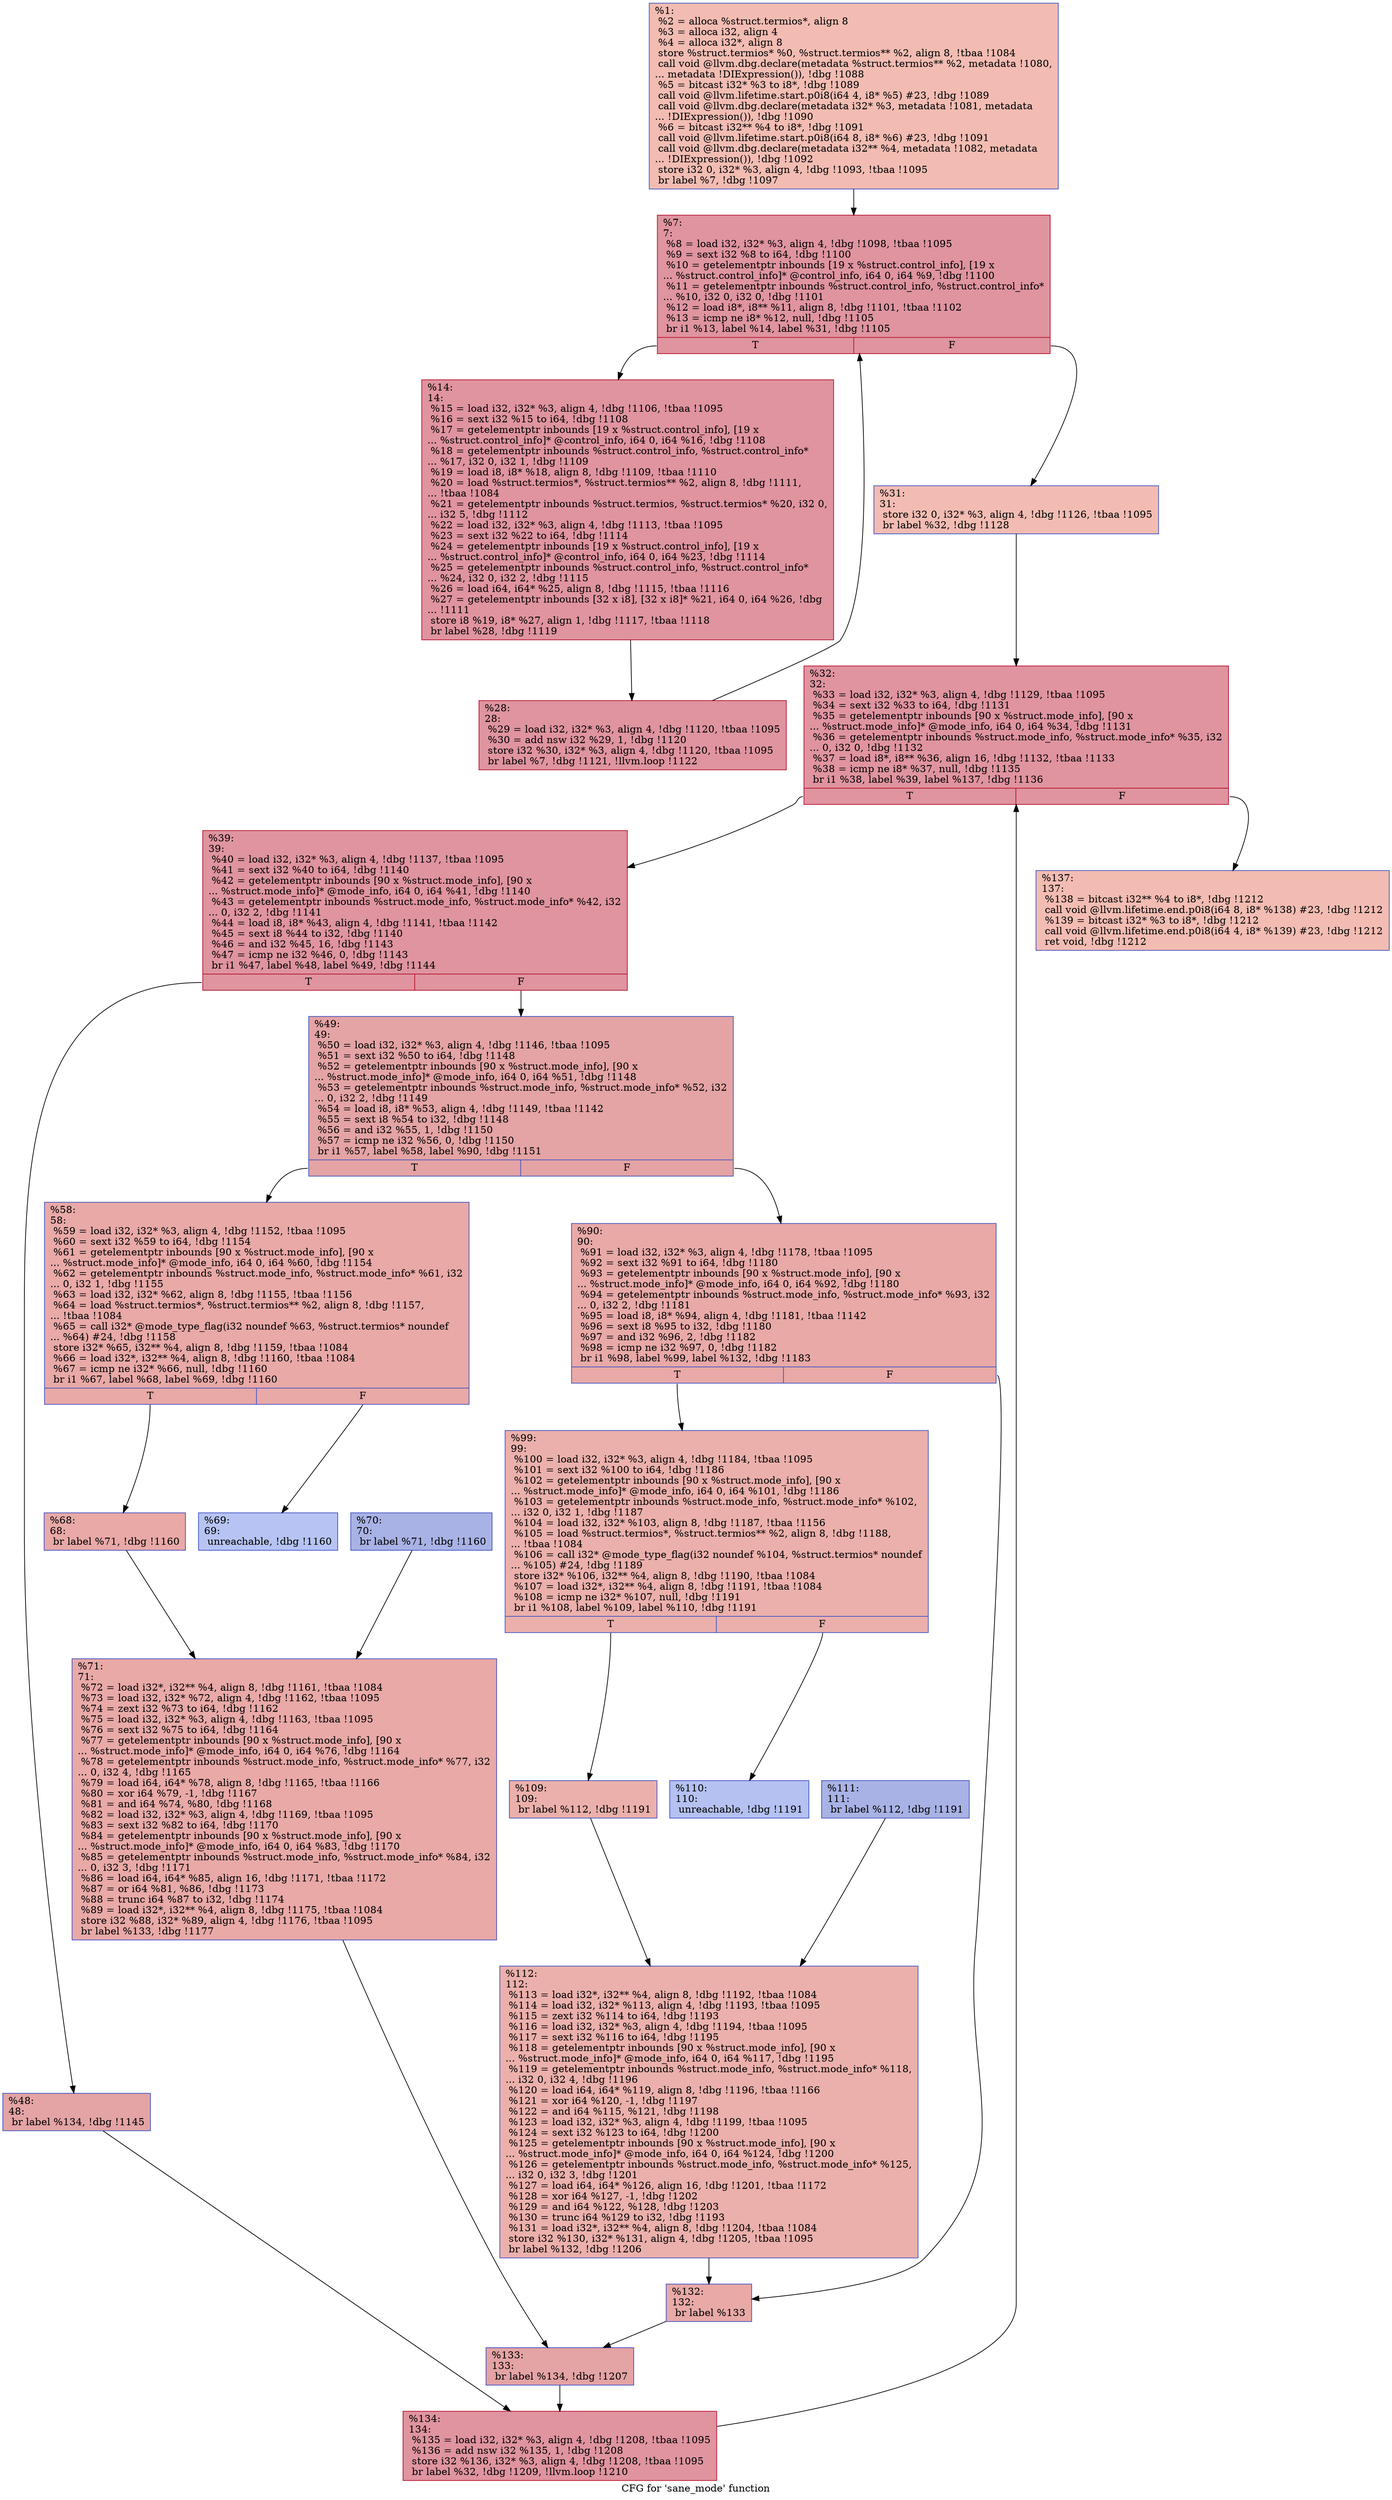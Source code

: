 digraph "CFG for 'sane_mode' function" {
	label="CFG for 'sane_mode' function";

	Node0x16fc670 [shape=record,color="#3d50c3ff", style=filled, fillcolor="#e1675170",label="{%1:\l  %2 = alloca %struct.termios*, align 8\l  %3 = alloca i32, align 4\l  %4 = alloca i32*, align 8\l  store %struct.termios* %0, %struct.termios** %2, align 8, !tbaa !1084\l  call void @llvm.dbg.declare(metadata %struct.termios** %2, metadata !1080,\l... metadata !DIExpression()), !dbg !1088\l  %5 = bitcast i32* %3 to i8*, !dbg !1089\l  call void @llvm.lifetime.start.p0i8(i64 4, i8* %5) #23, !dbg !1089\l  call void @llvm.dbg.declare(metadata i32* %3, metadata !1081, metadata\l... !DIExpression()), !dbg !1090\l  %6 = bitcast i32** %4 to i8*, !dbg !1091\l  call void @llvm.lifetime.start.p0i8(i64 8, i8* %6) #23, !dbg !1091\l  call void @llvm.dbg.declare(metadata i32** %4, metadata !1082, metadata\l... !DIExpression()), !dbg !1092\l  store i32 0, i32* %3, align 4, !dbg !1093, !tbaa !1095\l  br label %7, !dbg !1097\l}"];
	Node0x16fc670 -> Node0x16fcd70;
	Node0x16fcd70 [shape=record,color="#b70d28ff", style=filled, fillcolor="#b70d2870",label="{%7:\l7:                                                \l  %8 = load i32, i32* %3, align 4, !dbg !1098, !tbaa !1095\l  %9 = sext i32 %8 to i64, !dbg !1100\l  %10 = getelementptr inbounds [19 x %struct.control_info], [19 x\l... %struct.control_info]* @control_info, i64 0, i64 %9, !dbg !1100\l  %11 = getelementptr inbounds %struct.control_info, %struct.control_info*\l... %10, i32 0, i32 0, !dbg !1101\l  %12 = load i8*, i8** %11, align 8, !dbg !1101, !tbaa !1102\l  %13 = icmp ne i8* %12, null, !dbg !1105\l  br i1 %13, label %14, label %31, !dbg !1105\l|{<s0>T|<s1>F}}"];
	Node0x16fcd70:s0 -> Node0x16fcdc0;
	Node0x16fcd70:s1 -> Node0x16fce60;
	Node0x16fcdc0 [shape=record,color="#b70d28ff", style=filled, fillcolor="#b70d2870",label="{%14:\l14:                                               \l  %15 = load i32, i32* %3, align 4, !dbg !1106, !tbaa !1095\l  %16 = sext i32 %15 to i64, !dbg !1108\l  %17 = getelementptr inbounds [19 x %struct.control_info], [19 x\l... %struct.control_info]* @control_info, i64 0, i64 %16, !dbg !1108\l  %18 = getelementptr inbounds %struct.control_info, %struct.control_info*\l... %17, i32 0, i32 1, !dbg !1109\l  %19 = load i8, i8* %18, align 8, !dbg !1109, !tbaa !1110\l  %20 = load %struct.termios*, %struct.termios** %2, align 8, !dbg !1111,\l... !tbaa !1084\l  %21 = getelementptr inbounds %struct.termios, %struct.termios* %20, i32 0,\l... i32 5, !dbg !1112\l  %22 = load i32, i32* %3, align 4, !dbg !1113, !tbaa !1095\l  %23 = sext i32 %22 to i64, !dbg !1114\l  %24 = getelementptr inbounds [19 x %struct.control_info], [19 x\l... %struct.control_info]* @control_info, i64 0, i64 %23, !dbg !1114\l  %25 = getelementptr inbounds %struct.control_info, %struct.control_info*\l... %24, i32 0, i32 2, !dbg !1115\l  %26 = load i64, i64* %25, align 8, !dbg !1115, !tbaa !1116\l  %27 = getelementptr inbounds [32 x i8], [32 x i8]* %21, i64 0, i64 %26, !dbg\l... !1111\l  store i8 %19, i8* %27, align 1, !dbg !1117, !tbaa !1118\l  br label %28, !dbg !1119\l}"];
	Node0x16fcdc0 -> Node0x16fce10;
	Node0x16fce10 [shape=record,color="#b70d28ff", style=filled, fillcolor="#b70d2870",label="{%28:\l28:                                               \l  %29 = load i32, i32* %3, align 4, !dbg !1120, !tbaa !1095\l  %30 = add nsw i32 %29, 1, !dbg !1120\l  store i32 %30, i32* %3, align 4, !dbg !1120, !tbaa !1095\l  br label %7, !dbg !1121, !llvm.loop !1122\l}"];
	Node0x16fce10 -> Node0x16fcd70;
	Node0x16fce60 [shape=record,color="#3d50c3ff", style=filled, fillcolor="#e1675170",label="{%31:\l31:                                               \l  store i32 0, i32* %3, align 4, !dbg !1126, !tbaa !1095\l  br label %32, !dbg !1128\l}"];
	Node0x16fce60 -> Node0x16fceb0;
	Node0x16fceb0 [shape=record,color="#b70d28ff", style=filled, fillcolor="#b70d2870",label="{%32:\l32:                                               \l  %33 = load i32, i32* %3, align 4, !dbg !1129, !tbaa !1095\l  %34 = sext i32 %33 to i64, !dbg !1131\l  %35 = getelementptr inbounds [90 x %struct.mode_info], [90 x\l... %struct.mode_info]* @mode_info, i64 0, i64 %34, !dbg !1131\l  %36 = getelementptr inbounds %struct.mode_info, %struct.mode_info* %35, i32\l... 0, i32 0, !dbg !1132\l  %37 = load i8*, i8** %36, align 16, !dbg !1132, !tbaa !1133\l  %38 = icmp ne i8* %37, null, !dbg !1135\l  br i1 %38, label %39, label %137, !dbg !1136\l|{<s0>T|<s1>F}}"];
	Node0x16fceb0:s0 -> Node0x16fcf00;
	Node0x16fceb0:s1 -> Node0x16fd450;
	Node0x16fcf00 [shape=record,color="#b70d28ff", style=filled, fillcolor="#b70d2870",label="{%39:\l39:                                               \l  %40 = load i32, i32* %3, align 4, !dbg !1137, !tbaa !1095\l  %41 = sext i32 %40 to i64, !dbg !1140\l  %42 = getelementptr inbounds [90 x %struct.mode_info], [90 x\l... %struct.mode_info]* @mode_info, i64 0, i64 %41, !dbg !1140\l  %43 = getelementptr inbounds %struct.mode_info, %struct.mode_info* %42, i32\l... 0, i32 2, !dbg !1141\l  %44 = load i8, i8* %43, align 4, !dbg !1141, !tbaa !1142\l  %45 = sext i8 %44 to i32, !dbg !1140\l  %46 = and i32 %45, 16, !dbg !1143\l  %47 = icmp ne i32 %46, 0, !dbg !1143\l  br i1 %47, label %48, label %49, !dbg !1144\l|{<s0>T|<s1>F}}"];
	Node0x16fcf00:s0 -> Node0x16fcf50;
	Node0x16fcf00:s1 -> Node0x16fcfa0;
	Node0x16fcf50 [shape=record,color="#3d50c3ff", style=filled, fillcolor="#c32e3170",label="{%48:\l48:                                               \l  br label %134, !dbg !1145\l}"];
	Node0x16fcf50 -> Node0x16fd400;
	Node0x16fcfa0 [shape=record,color="#3d50c3ff", style=filled, fillcolor="#c32e3170",label="{%49:\l49:                                               \l  %50 = load i32, i32* %3, align 4, !dbg !1146, !tbaa !1095\l  %51 = sext i32 %50 to i64, !dbg !1148\l  %52 = getelementptr inbounds [90 x %struct.mode_info], [90 x\l... %struct.mode_info]* @mode_info, i64 0, i64 %51, !dbg !1148\l  %53 = getelementptr inbounds %struct.mode_info, %struct.mode_info* %52, i32\l... 0, i32 2, !dbg !1149\l  %54 = load i8, i8* %53, align 4, !dbg !1149, !tbaa !1142\l  %55 = sext i8 %54 to i32, !dbg !1148\l  %56 = and i32 %55, 1, !dbg !1150\l  %57 = icmp ne i32 %56, 0, !dbg !1150\l  br i1 %57, label %58, label %90, !dbg !1151\l|{<s0>T|<s1>F}}"];
	Node0x16fcfa0:s0 -> Node0x16fcff0;
	Node0x16fcfa0:s1 -> Node0x16fd180;
	Node0x16fcff0 [shape=record,color="#3d50c3ff", style=filled, fillcolor="#ca3b3770",label="{%58:\l58:                                               \l  %59 = load i32, i32* %3, align 4, !dbg !1152, !tbaa !1095\l  %60 = sext i32 %59 to i64, !dbg !1154\l  %61 = getelementptr inbounds [90 x %struct.mode_info], [90 x\l... %struct.mode_info]* @mode_info, i64 0, i64 %60, !dbg !1154\l  %62 = getelementptr inbounds %struct.mode_info, %struct.mode_info* %61, i32\l... 0, i32 1, !dbg !1155\l  %63 = load i32, i32* %62, align 8, !dbg !1155, !tbaa !1156\l  %64 = load %struct.termios*, %struct.termios** %2, align 8, !dbg !1157,\l... !tbaa !1084\l  %65 = call i32* @mode_type_flag(i32 noundef %63, %struct.termios* noundef\l... %64) #24, !dbg !1158\l  store i32* %65, i32** %4, align 8, !dbg !1159, !tbaa !1084\l  %66 = load i32*, i32** %4, align 8, !dbg !1160, !tbaa !1084\l  %67 = icmp ne i32* %66, null, !dbg !1160\l  br i1 %67, label %68, label %69, !dbg !1160\l|{<s0>T|<s1>F}}"];
	Node0x16fcff0:s0 -> Node0x16fd040;
	Node0x16fcff0:s1 -> Node0x16fd090;
	Node0x16fd040 [shape=record,color="#3d50c3ff", style=filled, fillcolor="#ca3b3770",label="{%68:\l68:                                               \l  br label %71, !dbg !1160\l}"];
	Node0x16fd040 -> Node0x16fd130;
	Node0x16fd090 [shape=record,color="#3d50c3ff", style=filled, fillcolor="#5b7ae570",label="{%69:\l69:                                               \l  unreachable, !dbg !1160\l}"];
	Node0x16fd0e0 [shape=record,color="#3d50c3ff", style=filled, fillcolor="#3d50c370",label="{%70:\l70:                                               \l  br label %71, !dbg !1160\l}"];
	Node0x16fd0e0 -> Node0x16fd130;
	Node0x16fd130 [shape=record,color="#3d50c3ff", style=filled, fillcolor="#ca3b3770",label="{%71:\l71:                                               \l  %72 = load i32*, i32** %4, align 8, !dbg !1161, !tbaa !1084\l  %73 = load i32, i32* %72, align 4, !dbg !1162, !tbaa !1095\l  %74 = zext i32 %73 to i64, !dbg !1162\l  %75 = load i32, i32* %3, align 4, !dbg !1163, !tbaa !1095\l  %76 = sext i32 %75 to i64, !dbg !1164\l  %77 = getelementptr inbounds [90 x %struct.mode_info], [90 x\l... %struct.mode_info]* @mode_info, i64 0, i64 %76, !dbg !1164\l  %78 = getelementptr inbounds %struct.mode_info, %struct.mode_info* %77, i32\l... 0, i32 4, !dbg !1165\l  %79 = load i64, i64* %78, align 8, !dbg !1165, !tbaa !1166\l  %80 = xor i64 %79, -1, !dbg !1167\l  %81 = and i64 %74, %80, !dbg !1168\l  %82 = load i32, i32* %3, align 4, !dbg !1169, !tbaa !1095\l  %83 = sext i32 %82 to i64, !dbg !1170\l  %84 = getelementptr inbounds [90 x %struct.mode_info], [90 x\l... %struct.mode_info]* @mode_info, i64 0, i64 %83, !dbg !1170\l  %85 = getelementptr inbounds %struct.mode_info, %struct.mode_info* %84, i32\l... 0, i32 3, !dbg !1171\l  %86 = load i64, i64* %85, align 16, !dbg !1171, !tbaa !1172\l  %87 = or i64 %81, %86, !dbg !1173\l  %88 = trunc i64 %87 to i32, !dbg !1174\l  %89 = load i32*, i32** %4, align 8, !dbg !1175, !tbaa !1084\l  store i32 %88, i32* %89, align 4, !dbg !1176, !tbaa !1095\l  br label %133, !dbg !1177\l}"];
	Node0x16fd130 -> Node0x16fd3b0;
	Node0x16fd180 [shape=record,color="#3d50c3ff", style=filled, fillcolor="#ca3b3770",label="{%90:\l90:                                               \l  %91 = load i32, i32* %3, align 4, !dbg !1178, !tbaa !1095\l  %92 = sext i32 %91 to i64, !dbg !1180\l  %93 = getelementptr inbounds [90 x %struct.mode_info], [90 x\l... %struct.mode_info]* @mode_info, i64 0, i64 %92, !dbg !1180\l  %94 = getelementptr inbounds %struct.mode_info, %struct.mode_info* %93, i32\l... 0, i32 2, !dbg !1181\l  %95 = load i8, i8* %94, align 4, !dbg !1181, !tbaa !1142\l  %96 = sext i8 %95 to i32, !dbg !1180\l  %97 = and i32 %96, 2, !dbg !1182\l  %98 = icmp ne i32 %97, 0, !dbg !1182\l  br i1 %98, label %99, label %132, !dbg !1183\l|{<s0>T|<s1>F}}"];
	Node0x16fd180:s0 -> Node0x16fd1d0;
	Node0x16fd180:s1 -> Node0x16fd360;
	Node0x16fd1d0 [shape=record,color="#3d50c3ff", style=filled, fillcolor="#d24b4070",label="{%99:\l99:                                               \l  %100 = load i32, i32* %3, align 4, !dbg !1184, !tbaa !1095\l  %101 = sext i32 %100 to i64, !dbg !1186\l  %102 = getelementptr inbounds [90 x %struct.mode_info], [90 x\l... %struct.mode_info]* @mode_info, i64 0, i64 %101, !dbg !1186\l  %103 = getelementptr inbounds %struct.mode_info, %struct.mode_info* %102,\l... i32 0, i32 1, !dbg !1187\l  %104 = load i32, i32* %103, align 8, !dbg !1187, !tbaa !1156\l  %105 = load %struct.termios*, %struct.termios** %2, align 8, !dbg !1188,\l... !tbaa !1084\l  %106 = call i32* @mode_type_flag(i32 noundef %104, %struct.termios* noundef\l... %105) #24, !dbg !1189\l  store i32* %106, i32** %4, align 8, !dbg !1190, !tbaa !1084\l  %107 = load i32*, i32** %4, align 8, !dbg !1191, !tbaa !1084\l  %108 = icmp ne i32* %107, null, !dbg !1191\l  br i1 %108, label %109, label %110, !dbg !1191\l|{<s0>T|<s1>F}}"];
	Node0x16fd1d0:s0 -> Node0x16fd220;
	Node0x16fd1d0:s1 -> Node0x16fd270;
	Node0x16fd220 [shape=record,color="#3d50c3ff", style=filled, fillcolor="#d24b4070",label="{%109:\l109:                                              \l  br label %112, !dbg !1191\l}"];
	Node0x16fd220 -> Node0x16fd310;
	Node0x16fd270 [shape=record,color="#3d50c3ff", style=filled, fillcolor="#5572df70",label="{%110:\l110:                                              \l  unreachable, !dbg !1191\l}"];
	Node0x16fd2c0 [shape=record,color="#3d50c3ff", style=filled, fillcolor="#3d50c370",label="{%111:\l111:                                              \l  br label %112, !dbg !1191\l}"];
	Node0x16fd2c0 -> Node0x16fd310;
	Node0x16fd310 [shape=record,color="#3d50c3ff", style=filled, fillcolor="#d24b4070",label="{%112:\l112:                                              \l  %113 = load i32*, i32** %4, align 8, !dbg !1192, !tbaa !1084\l  %114 = load i32, i32* %113, align 4, !dbg !1193, !tbaa !1095\l  %115 = zext i32 %114 to i64, !dbg !1193\l  %116 = load i32, i32* %3, align 4, !dbg !1194, !tbaa !1095\l  %117 = sext i32 %116 to i64, !dbg !1195\l  %118 = getelementptr inbounds [90 x %struct.mode_info], [90 x\l... %struct.mode_info]* @mode_info, i64 0, i64 %117, !dbg !1195\l  %119 = getelementptr inbounds %struct.mode_info, %struct.mode_info* %118,\l... i32 0, i32 4, !dbg !1196\l  %120 = load i64, i64* %119, align 8, !dbg !1196, !tbaa !1166\l  %121 = xor i64 %120, -1, !dbg !1197\l  %122 = and i64 %115, %121, !dbg !1198\l  %123 = load i32, i32* %3, align 4, !dbg !1199, !tbaa !1095\l  %124 = sext i32 %123 to i64, !dbg !1200\l  %125 = getelementptr inbounds [90 x %struct.mode_info], [90 x\l... %struct.mode_info]* @mode_info, i64 0, i64 %124, !dbg !1200\l  %126 = getelementptr inbounds %struct.mode_info, %struct.mode_info* %125,\l... i32 0, i32 3, !dbg !1201\l  %127 = load i64, i64* %126, align 16, !dbg !1201, !tbaa !1172\l  %128 = xor i64 %127, -1, !dbg !1202\l  %129 = and i64 %122, %128, !dbg !1203\l  %130 = trunc i64 %129 to i32, !dbg !1193\l  %131 = load i32*, i32** %4, align 8, !dbg !1204, !tbaa !1084\l  store i32 %130, i32* %131, align 4, !dbg !1205, !tbaa !1095\l  br label %132, !dbg !1206\l}"];
	Node0x16fd310 -> Node0x16fd360;
	Node0x16fd360 [shape=record,color="#3d50c3ff", style=filled, fillcolor="#ca3b3770",label="{%132:\l132:                                              \l  br label %133\l}"];
	Node0x16fd360 -> Node0x16fd3b0;
	Node0x16fd3b0 [shape=record,color="#3d50c3ff", style=filled, fillcolor="#c32e3170",label="{%133:\l133:                                              \l  br label %134, !dbg !1207\l}"];
	Node0x16fd3b0 -> Node0x16fd400;
	Node0x16fd400 [shape=record,color="#b70d28ff", style=filled, fillcolor="#b70d2870",label="{%134:\l134:                                              \l  %135 = load i32, i32* %3, align 4, !dbg !1208, !tbaa !1095\l  %136 = add nsw i32 %135, 1, !dbg !1208\l  store i32 %136, i32* %3, align 4, !dbg !1208, !tbaa !1095\l  br label %32, !dbg !1209, !llvm.loop !1210\l}"];
	Node0x16fd400 -> Node0x16fceb0;
	Node0x16fd450 [shape=record,color="#3d50c3ff", style=filled, fillcolor="#e1675170",label="{%137:\l137:                                              \l  %138 = bitcast i32** %4 to i8*, !dbg !1212\l  call void @llvm.lifetime.end.p0i8(i64 8, i8* %138) #23, !dbg !1212\l  %139 = bitcast i32* %3 to i8*, !dbg !1212\l  call void @llvm.lifetime.end.p0i8(i64 4, i8* %139) #23, !dbg !1212\l  ret void, !dbg !1212\l}"];
}
